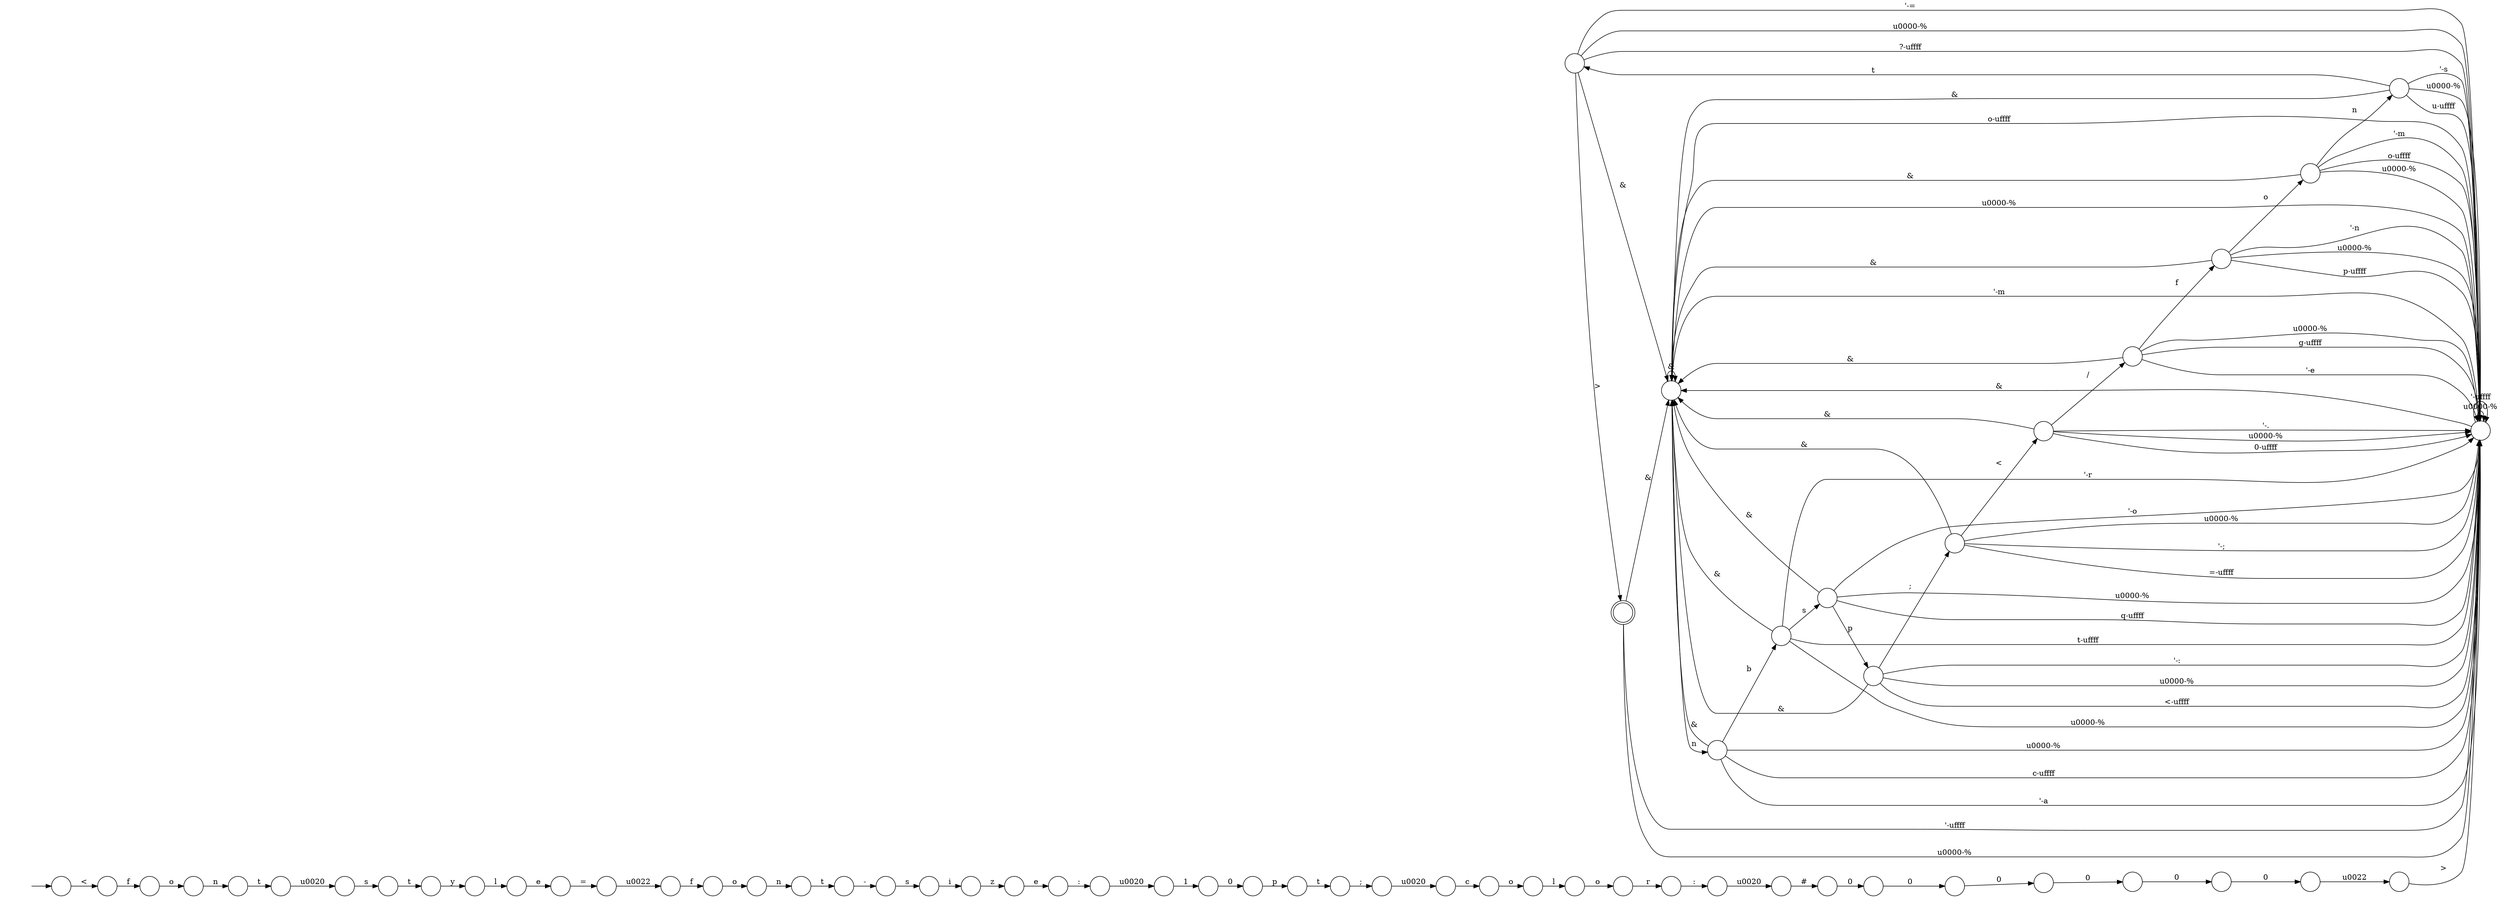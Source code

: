 digraph Automaton {
  rankdir = LR;
  0 [shape=circle,label=""];
  0 -> 36 [label="&"]
  0 -> 30 [label="'-="]
  0 -> 20 [label=">"]
  0 -> 30 [label="\u0000-%"]
  0 -> 30 [label="?-\uffff"]
  1 [shape=circle,label=""];
  1 -> 33 [label="0"]
  2 [shape=circle,label=""];
  2 -> 30 [label="q-\uffff"]
  2 -> 30 [label="'-o"]
  2 -> 36 [label="&"]
  2 -> 58 [label="p"]
  2 -> 30 [label="\u0000-%"]
  3 [shape=circle,label=""];
  3 -> 53 [label="t"]
  4 [shape=circle,label=""];
  4 -> 3 [label="n"]
  5 [shape=circle,label=""];
  5 -> 41 [label="l"]
  6 [shape=circle,label=""];
  6 -> 43 [label="\u0022"]
  7 [shape=circle,label=""];
  initial [shape=plaintext,label=""];
  initial -> 7
  7 -> 12 [label="<"]
  8 [shape=circle,label=""];
  8 -> 59 [label="n"]
  8 -> 36 [label="&"]
  8 -> 30 [label="o-\uffff"]
  8 -> 30 [label="\u0000-%"]
  8 -> 30 [label="'-m"]
  9 [shape=circle,label=""];
  9 -> 13 [label="0"]
  10 [shape=circle,label=""];
  10 -> 30 [label="'-;"]
  10 -> 30 [label="=-\uffff"]
  10 -> 36 [label="&"]
  10 -> 30 [label="\u0000-%"]
  10 -> 34 [label="<"]
  11 [shape=circle,label=""];
  11 -> 30 [label=">"]
  12 [shape=circle,label=""];
  12 -> 55 [label="f"]
  13 [shape=circle,label=""];
  13 -> 27 [label="p"]
  14 [shape=circle,label=""];
  14 -> 30 [label="p-\uffff"]
  14 -> 30 [label="'-n"]
  14 -> 36 [label="&"]
  14 -> 30 [label="\u0000-%"]
  14 -> 8 [label="o"]
  15 [shape=circle,label=""];
  15 -> 25 [label="e"]
  16 [shape=circle,label=""];
  16 -> 31 [label="l"]
  17 [shape=circle,label=""];
  17 -> 26 [label="0"]
  18 [shape=circle,label=""];
  18 -> 36 [label="&"]
  18 -> 2 [label="s"]
  18 -> 30 [label="t-\uffff"]
  18 -> 30 [label="\u0000-%"]
  18 -> 30 [label="'-r"]
  19 [shape=circle,label=""];
  19 -> 52 [label="s"]
  20 [shape=doublecircle,label=""];
  20 -> 36 [label="&"]
  20 -> 30 [label="\u0000-%"]
  20 -> 30 [label="'-\uffff"]
  21 [shape=circle,label=""];
  21 -> 17 [label="#"]
  22 [shape=circle,label=""];
  22 -> 28 [label="i"]
  23 [shape=circle,label=""];
  23 -> 36 [label="&"]
  23 -> 30 [label="'-a"]
  23 -> 18 [label="b"]
  23 -> 30 [label="\u0000-%"]
  23 -> 30 [label="c-\uffff"]
  24 [shape=circle,label=""];
  24 -> 11 [label="\u0022"]
  25 [shape=circle,label=""];
  25 -> 50 [label=":"]
  26 [shape=circle,label=""];
  26 -> 1 [label="0"]
  27 [shape=circle,label=""];
  27 -> 48 [label="t"]
  28 [shape=circle,label=""];
  28 -> 15 [label="z"]
  29 [shape=circle,label=""];
  29 -> 35 [label="n"]
  30 [shape=circle,label=""];
  30 -> 36 [label="&"]
  30 -> 30 [label="\u0000-%"]
  30 -> 30 [label="'-\uffff"]
  31 [shape=circle,label=""];
  31 -> 46 [label="o"]
  32 [shape=circle,label=""];
  32 -> 37 [label="0"]
  33 [shape=circle,label=""];
  33 -> 32 [label="0"]
  34 [shape=circle,label=""];
  34 -> 44 [label="/"]
  34 -> 36 [label="&"]
  34 -> 30 [label="'-."]
  34 -> 30 [label="\u0000-%"]
  34 -> 30 [label="0-\uffff"]
  35 [shape=circle,label=""];
  35 -> 56 [label="t"]
  36 [shape=circle,label=""];
  36 -> 23 [label="n"]
  36 -> 36 [label="&"]
  36 -> 30 [label="o-\uffff"]
  36 -> 30 [label="\u0000-%"]
  36 -> 30 [label="'-m"]
  37 [shape=circle,label=""];
  37 -> 24 [label="0"]
  38 [shape=circle,label=""];
  38 -> 16 [label="o"]
  39 [shape=circle,label=""];
  39 -> 57 [label="\u0020"]
  40 [shape=circle,label=""];
  40 -> 54 [label=":"]
  41 [shape=circle,label=""];
  41 -> 51 [label="e"]
  42 [shape=circle,label=""];
  42 -> 4 [label="o"]
  43 [shape=circle,label=""];
  43 -> 42 [label="f"]
  44 [shape=circle,label=""];
  44 -> 14 [label="f"]
  44 -> 36 [label="&"]
  44 -> 30 [label="g-\uffff"]
  44 -> 30 [label="'-e"]
  44 -> 30 [label="\u0000-%"]
  45 [shape=circle,label=""];
  45 -> 9 [label="1"]
  46 [shape=circle,label=""];
  46 -> 40 [label="r"]
  47 [shape=circle,label=""];
  47 -> 22 [label="s"]
  48 [shape=circle,label=""];
  48 -> 39 [label=";"]
  49 [shape=circle,label=""];
  49 -> 5 [label="y"]
  50 [shape=circle,label=""];
  50 -> 45 [label="\u0020"]
  51 [shape=circle,label=""];
  51 -> 6 [label="="]
  52 [shape=circle,label=""];
  52 -> 49 [label="t"]
  53 [shape=circle,label=""];
  53 -> 47 [label="-"]
  54 [shape=circle,label=""];
  54 -> 21 [label="\u0020"]
  55 [shape=circle,label=""];
  55 -> 29 [label="o"]
  56 [shape=circle,label=""];
  56 -> 19 [label="\u0020"]
  57 [shape=circle,label=""];
  57 -> 38 [label="c"]
  58 [shape=circle,label=""];
  58 -> 30 [label="<-\uffff"]
  58 -> 30 [label="'-:"]
  58 -> 36 [label="&"]
  58 -> 10 [label=";"]
  58 -> 30 [label="\u0000-%"]
  59 [shape=circle,label=""];
  59 -> 36 [label="&"]
  59 -> 0 [label="t"]
  59 -> 30 [label="\u0000-%"]
  59 -> 30 [label="u-\uffff"]
  59 -> 30 [label="'-s"]
}

